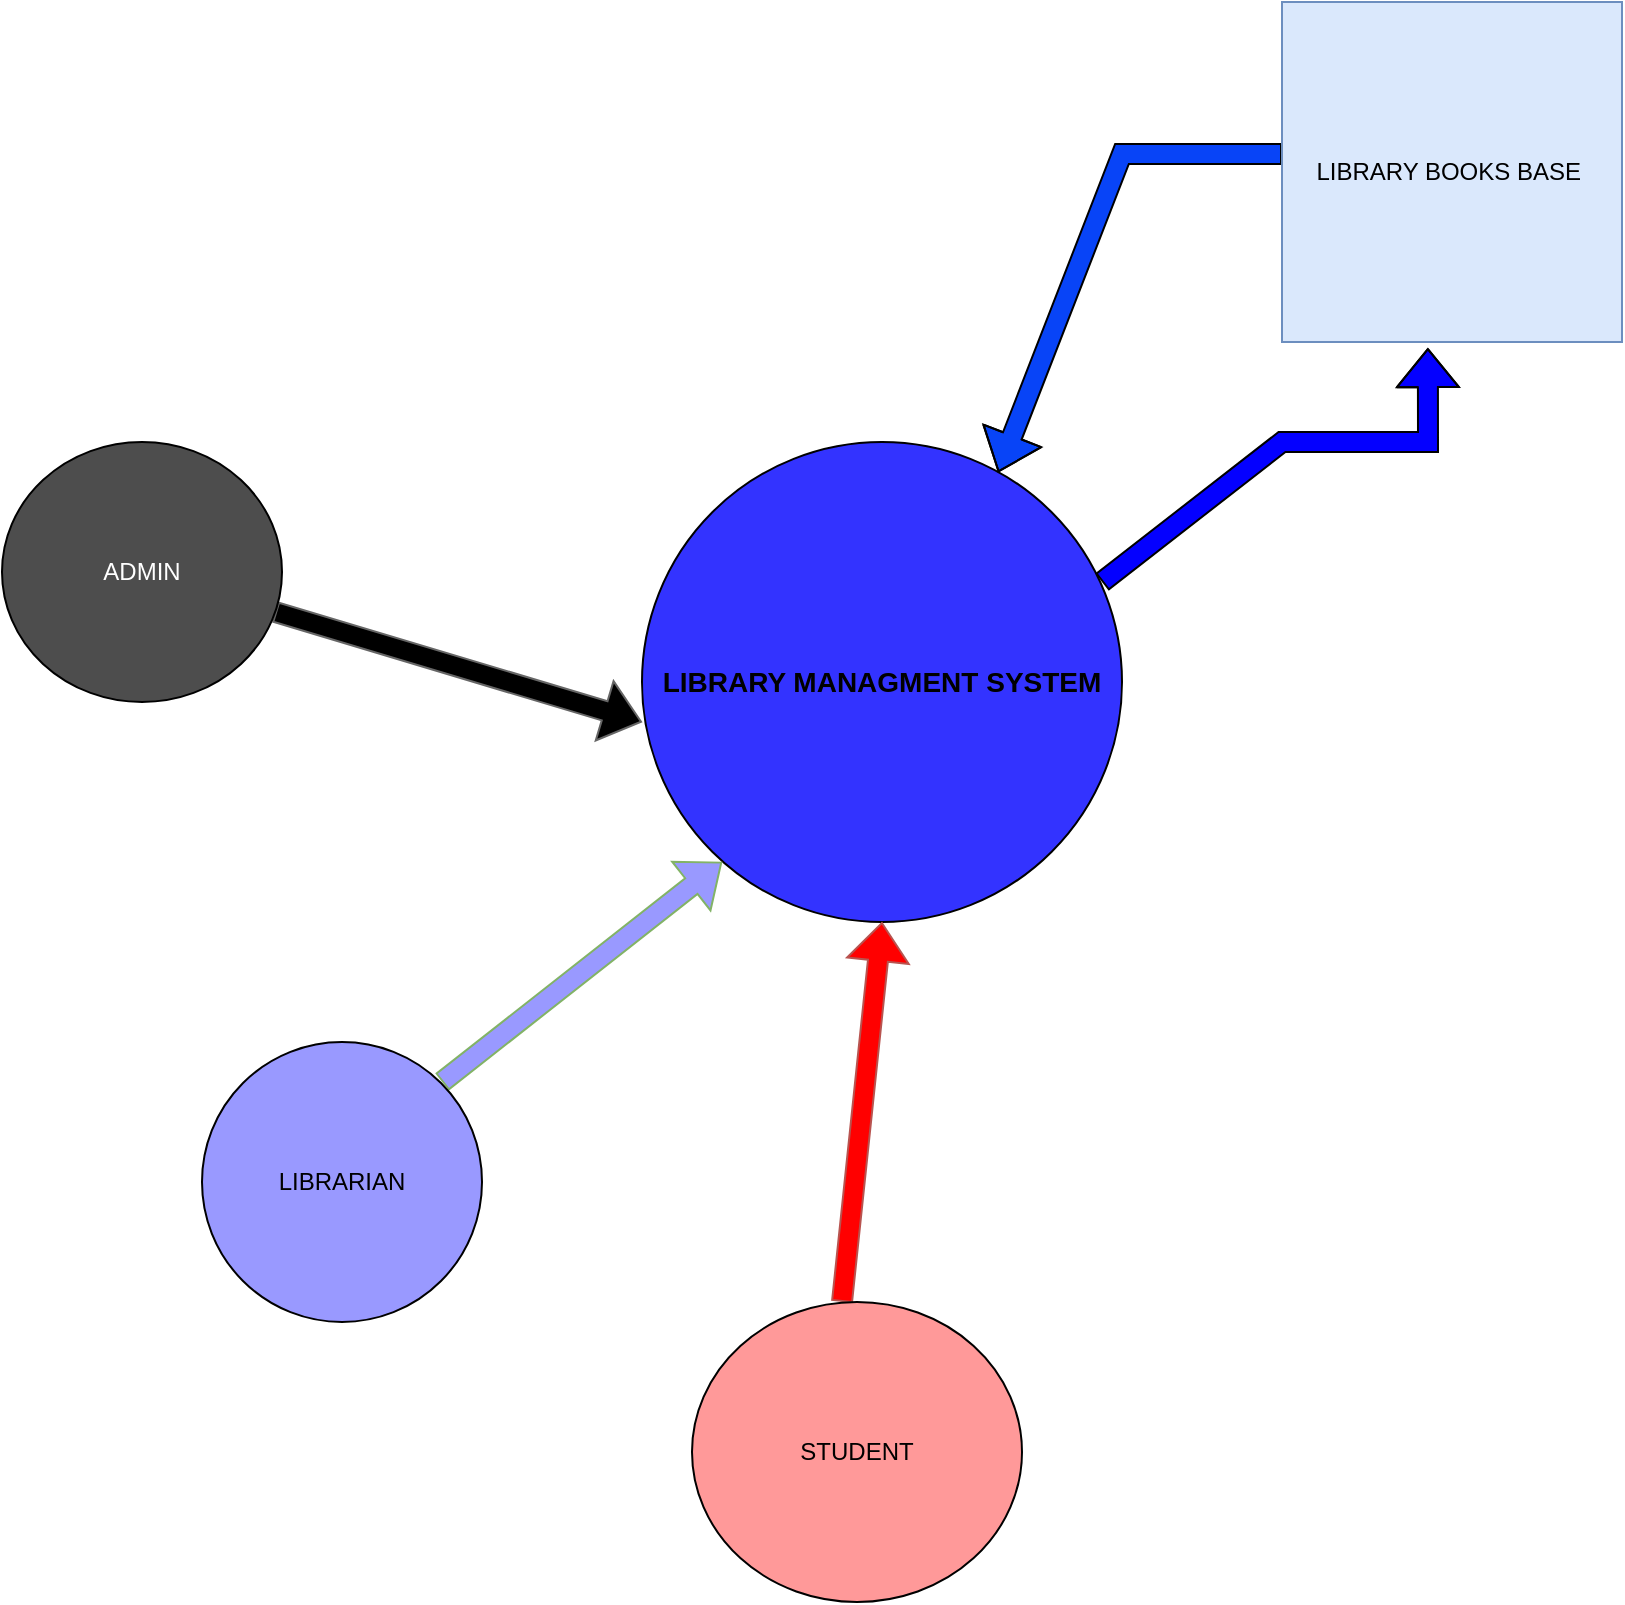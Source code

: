 <mxfile version="24.9.2">
  <diagram name="Page-1" id="4ZXEcbJ6n9vgvBZhptEH">
    <mxGraphModel dx="880" dy="1629" grid="1" gridSize="10" guides="1" tooltips="1" connect="1" arrows="1" fold="1" page="1" pageScale="1" pageWidth="850" pageHeight="1100" math="0" shadow="0">
      <root>
        <mxCell id="0" />
        <mxCell id="1" parent="0" />
        <mxCell id="1T8DP2s5063KryROqJGt-1" value="&lt;div style=&quot;text-align: justify;&quot;&gt;&lt;font style=&quot;font-size: 14px;&quot;&gt;&lt;b&gt;LIBRARY MANAGMENT SYSTEM&lt;/b&gt;&lt;/font&gt;&lt;/div&gt;" style="ellipse;whiteSpace=wrap;html=1;aspect=fixed;fillColor=#3333FF;" vertex="1" parent="1">
          <mxGeometry x="340" y="10" width="240" height="240" as="geometry" />
        </mxCell>
        <mxCell id="1T8DP2s5063KryROqJGt-2" value="" style="shape=flexArrow;endArrow=classic;html=1;rounded=0;fillColor=#000000;strokeColor=#666666;" edge="1" parent="1" source="1T8DP2s5063KryROqJGt-7">
          <mxGeometry width="50" height="50" relative="1" as="geometry">
            <mxPoint x="170" y="160" as="sourcePoint" />
            <mxPoint x="340" y="150" as="targetPoint" />
          </mxGeometry>
        </mxCell>
        <mxCell id="1T8DP2s5063KryROqJGt-3" value="" style="shape=flexArrow;endArrow=classic;html=1;rounded=0;fillColor=#9999FF;strokeColor=#82b366;" edge="1" parent="1">
          <mxGeometry width="50" height="50" relative="1" as="geometry">
            <mxPoint x="240" y="330" as="sourcePoint" />
            <mxPoint x="380" y="220" as="targetPoint" />
          </mxGeometry>
        </mxCell>
        <mxCell id="1T8DP2s5063KryROqJGt-4" value="" style="shape=flexArrow;endArrow=classic;html=1;rounded=0;entryX=0.5;entryY=1;entryDx=0;entryDy=0;fillColor=#FF0000;strokeColor=#b85450;" edge="1" parent="1" target="1T8DP2s5063KryROqJGt-1">
          <mxGeometry width="50" height="50" relative="1" as="geometry">
            <mxPoint x="440" y="440" as="sourcePoint" />
            <mxPoint x="475" y="330" as="targetPoint" />
          </mxGeometry>
        </mxCell>
        <mxCell id="1T8DP2s5063KryROqJGt-5" value="" style="shape=flexArrow;endArrow=classic;html=1;rounded=0;fillColor=#0400ff;entryX=0.429;entryY=1.018;entryDx=0;entryDy=0;entryPerimeter=0;" edge="1" parent="1" target="1T8DP2s5063KryROqJGt-11">
          <mxGeometry width="50" height="50" relative="1" as="geometry">
            <mxPoint x="570" y="80" as="sourcePoint" />
            <mxPoint x="670" y="-10" as="targetPoint" />
            <Array as="points">
              <mxPoint x="660" y="10" />
              <mxPoint x="733" y="10" />
            </Array>
          </mxGeometry>
        </mxCell>
        <mxCell id="1T8DP2s5063KryROqJGt-6" value="" style="shape=flexArrow;endArrow=classic;html=1;rounded=0;fillColor=#0844f7;exitX=0;exitY=0.447;exitDx=0;exitDy=0;exitPerimeter=0;entryX=0.742;entryY=0.063;entryDx=0;entryDy=0;entryPerimeter=0;" edge="1" parent="1" source="1T8DP2s5063KryROqJGt-11" target="1T8DP2s5063KryROqJGt-1">
          <mxGeometry width="50" height="50" relative="1" as="geometry">
            <mxPoint x="630" y="-60" as="sourcePoint" />
            <mxPoint x="530" y="30" as="targetPoint" />
            <Array as="points">
              <mxPoint x="580" y="-134" />
            </Array>
          </mxGeometry>
        </mxCell>
        <mxCell id="1T8DP2s5063KryROqJGt-7" value="&lt;font color=&quot;#ffffff&quot;&gt;ADMIN&lt;/font&gt;" style="ellipse;whiteSpace=wrap;html=1;fillColor=#4D4D4D;" vertex="1" parent="1">
          <mxGeometry x="20" y="10" width="140" height="130" as="geometry" />
        </mxCell>
        <mxCell id="1T8DP2s5063KryROqJGt-8" value="LIBRARIAN" style="ellipse;whiteSpace=wrap;html=1;fillColor=#9999FF;" vertex="1" parent="1">
          <mxGeometry x="120" y="310" width="140" height="140" as="geometry" />
        </mxCell>
        <mxCell id="1T8DP2s5063KryROqJGt-9" value="STUDENT" style="ellipse;whiteSpace=wrap;html=1;fillColor=#FF9999;" vertex="1" parent="1">
          <mxGeometry x="365" y="440" width="165" height="150" as="geometry" />
        </mxCell>
        <mxCell id="1T8DP2s5063KryROqJGt-11" value="LIBRARY BOOKS BASE&amp;nbsp;" style="whiteSpace=wrap;html=1;aspect=fixed;fillColor=#dae8fc;strokeColor=#6c8ebf;" vertex="1" parent="1">
          <mxGeometry x="660" y="-210" width="170" height="170" as="geometry" />
        </mxCell>
      </root>
    </mxGraphModel>
  </diagram>
</mxfile>
